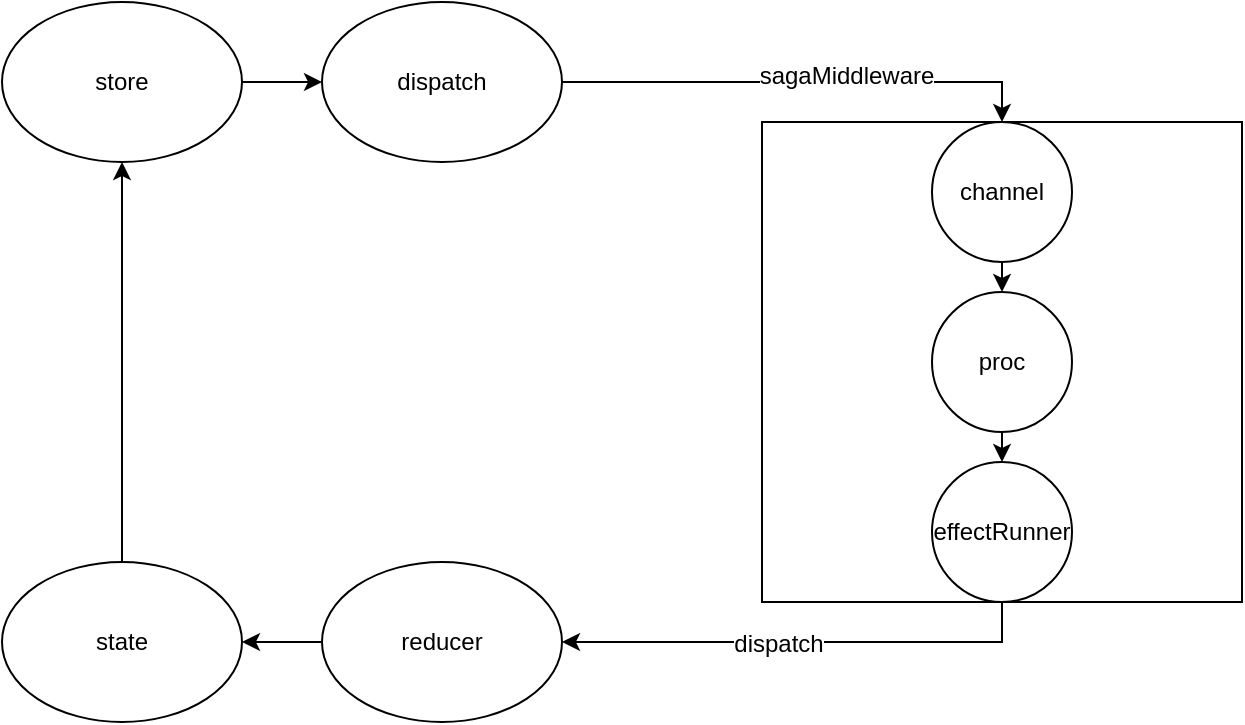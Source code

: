 <mxfile version="12.2.4" pages="1"><diagram id="JEn7PRCd5Q0txgOkosfJ" name="Page-1"><mxGraphModel dx="474" dy="505" grid="1" gridSize="10" guides="1" tooltips="1" connect="1" arrows="1" fold="1" page="1" pageScale="1" pageWidth="827" pageHeight="1169" math="0" shadow="0"><root><mxCell id="0"/><mxCell id="1" parent="0"/><mxCell id="10" style="edgeStyle=orthogonalEdgeStyle;rounded=0;orthogonalLoop=1;jettySize=auto;html=1;exitX=0;exitY=0.5;exitDx=0;exitDy=0;entryX=1;entryY=0.5;entryDx=0;entryDy=0;" parent="1" source="2" target="5" edge="1"><mxGeometry relative="1" as="geometry"/></mxCell><mxCell id="2" value="reducer" style="ellipse;whiteSpace=wrap;html=1;" parent="1" vertex="1"><mxGeometry x="180" y="340" width="120" height="80" as="geometry"/></mxCell><mxCell id="13" style="edgeStyle=orthogonalEdgeStyle;rounded=0;orthogonalLoop=1;jettySize=auto;html=1;exitX=1;exitY=0.5;exitDx=0;exitDy=0;entryX=0.5;entryY=0;entryDx=0;entryDy=0;" parent="1" source="3" target="12" edge="1"><mxGeometry relative="1" as="geometry"/></mxCell><mxCell id="16" value="sagaMiddleware" style="text;html=1;resizable=0;points=[];align=center;verticalAlign=middle;labelBackgroundColor=#ffffff;" parent="13" vertex="1" connectable="0"><mxGeometry x="0.178" y="3" relative="1" as="geometry"><mxPoint as="offset"/></mxGeometry></mxCell><mxCell id="3" value="dispatch" style="ellipse;whiteSpace=wrap;html=1;" parent="1" vertex="1"><mxGeometry x="180" y="60" width="120" height="80" as="geometry"/></mxCell><mxCell id="6" style="edgeStyle=orthogonalEdgeStyle;rounded=0;orthogonalLoop=1;jettySize=auto;html=1;exitX=1;exitY=0.5;exitDx=0;exitDy=0;entryX=0;entryY=0.5;entryDx=0;entryDy=0;" parent="1" source="4" target="3" edge="1"><mxGeometry relative="1" as="geometry"/></mxCell><mxCell id="4" value="store" style="ellipse;whiteSpace=wrap;html=1;" parent="1" vertex="1"><mxGeometry x="20" y="60" width="120" height="80" as="geometry"/></mxCell><mxCell id="11" style="edgeStyle=orthogonalEdgeStyle;rounded=0;orthogonalLoop=1;jettySize=auto;html=1;exitX=0.5;exitY=0;exitDx=0;exitDy=0;entryX=0.5;entryY=1;entryDx=0;entryDy=0;" parent="1" source="5" target="4" edge="1"><mxGeometry relative="1" as="geometry"/></mxCell><mxCell id="5" value="state" style="ellipse;whiteSpace=wrap;html=1;" parent="1" vertex="1"><mxGeometry x="20" y="340" width="120" height="80" as="geometry"/></mxCell><mxCell id="15" style="edgeStyle=orthogonalEdgeStyle;rounded=0;orthogonalLoop=1;jettySize=auto;html=1;exitX=0.5;exitY=1;exitDx=0;exitDy=0;entryX=1;entryY=0.5;entryDx=0;entryDy=0;" parent="1" source="12" target="2" edge="1"><mxGeometry relative="1" as="geometry"/></mxCell><mxCell id="17" value="dispatch" style="text;html=1;resizable=0;points=[];align=center;verticalAlign=middle;labelBackgroundColor=#ffffff;" parent="15" vertex="1" connectable="0"><mxGeometry x="0.103" y="1" relative="1" as="geometry"><mxPoint as="offset"/></mxGeometry></mxCell><mxCell id="12" value="w" style="whiteSpace=wrap;html=1;aspect=fixed;" parent="1" vertex="1"><mxGeometry x="400" y="120" width="240" height="240" as="geometry"/></mxCell><mxCell id="20" value="effectRunner" style="ellipse;whiteSpace=wrap;html=1;aspect=fixed;" parent="1" vertex="1"><mxGeometry x="485" y="290" width="70" height="70" as="geometry"/></mxCell><mxCell id="27" style="edgeStyle=orthogonalEdgeStyle;rounded=0;orthogonalLoop=1;jettySize=auto;html=1;exitX=0.5;exitY=1;exitDx=0;exitDy=0;entryX=0.5;entryY=0;entryDx=0;entryDy=0;" parent="1" source="23" target="20" edge="1"><mxGeometry relative="1" as="geometry"/></mxCell><mxCell id="23" value="proc" style="ellipse;whiteSpace=wrap;html=1;aspect=fixed;" parent="1" vertex="1"><mxGeometry x="485" y="205" width="70" height="70" as="geometry"/></mxCell><mxCell id="26" style="edgeStyle=orthogonalEdgeStyle;rounded=0;orthogonalLoop=1;jettySize=auto;html=1;exitX=0.5;exitY=1;exitDx=0;exitDy=0;entryX=0.5;entryY=0;entryDx=0;entryDy=0;" parent="1" source="24" target="23" edge="1"><mxGeometry relative="1" as="geometry"/></mxCell><mxCell id="24" value="channel" style="ellipse;whiteSpace=wrap;html=1;aspect=fixed;" parent="1" vertex="1"><mxGeometry x="485" y="120" width="70" height="70" as="geometry"/></mxCell></root></mxGraphModel></diagram></mxfile>